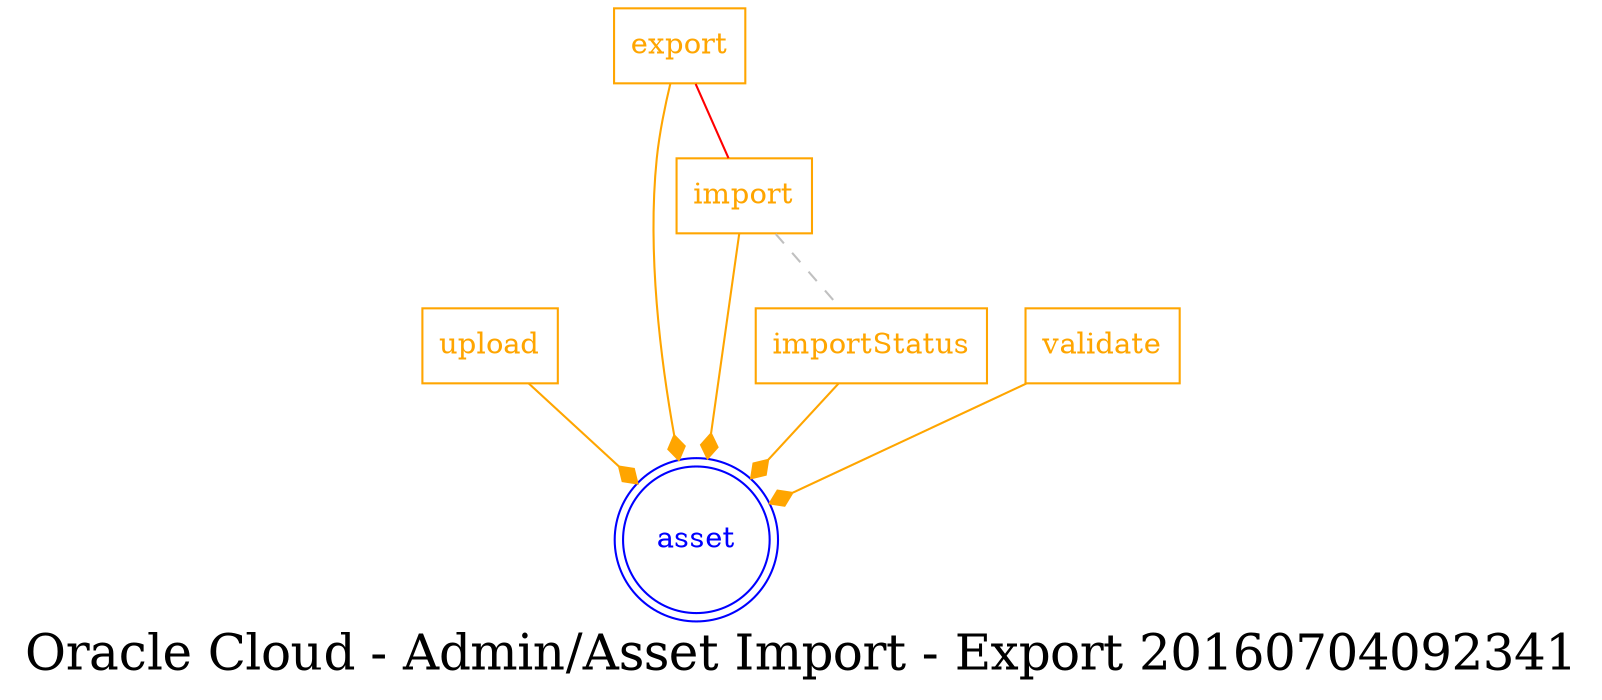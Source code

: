 digraph LexiconGraph {
graph[label="Oracle Cloud - Admin/Asset Import - Export 20160704092341", fontsize=24]
splines=true
"asset" [color=blue, fontcolor=blue, shape=doublecircle]
"upload" [color=orange, fontcolor=orange, shape=box]
"upload" -> "asset" [color=orange, fontcolor=orange, arrowhead=diamond, arrowtail=none]
"export" [color=orange, fontcolor=orange, shape=box]
"export" -> "asset" [color=orange, fontcolor=orange, arrowhead=diamond, arrowtail=none]
"importStatus" [color=orange, fontcolor=orange, shape=box]
"importStatus" -> "asset" [color=orange, fontcolor=orange, arrowhead=diamond, arrowtail=none]
"import" -> "importStatus" [color=grey, fontcolor=grey, arrowhead=none, arrowtail=none, style=dashed]
"import" [color=orange, fontcolor=orange, shape=box]
"import" -> "asset" [color=orange, fontcolor=orange, arrowhead=diamond, arrowtail=none]
"export" -> "import" [color=red, fontcolor=red, arrowhead=none, arrowtail=none]
"validate" [color=orange, fontcolor=orange, shape=box]
"validate" -> "asset" [color=orange, fontcolor=orange, arrowhead=diamond, arrowtail=none]
}

